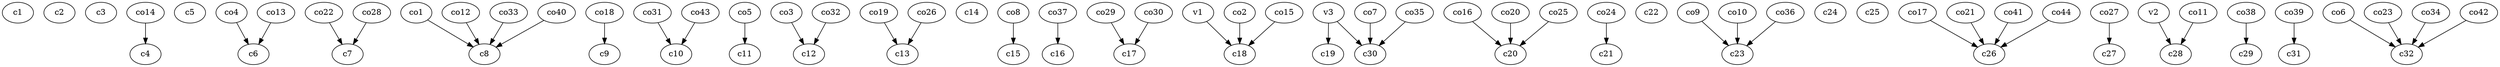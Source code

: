 strict digraph  {
c1;
c2;
c3;
c4;
c5;
c6;
c7;
c8;
c9;
c10;
c11;
c12;
c13;
c14;
c15;
c16;
c17;
c18;
c19;
c20;
c21;
c22;
c23;
c24;
c25;
c26;
c27;
c28;
c29;
c30;
c31;
c32;
v1;
v2;
v3;
co1;
co2;
co3;
co4;
co5;
co6;
co7;
co8;
co9;
co10;
co11;
co12;
co13;
co14;
co15;
co16;
co17;
co18;
co19;
co20;
co21;
co22;
co23;
co24;
co25;
co26;
co27;
co28;
co29;
co30;
co31;
co32;
co33;
co34;
co35;
co36;
co37;
co38;
co39;
co40;
co41;
co42;
co43;
co44;
v1 -> c18  [weight=1];
v2 -> c28  [weight=1];
v3 -> c30  [weight=1];
v3 -> c19  [weight=1];
co1 -> c8  [weight=1];
co2 -> c18  [weight=1];
co3 -> c12  [weight=1];
co4 -> c6  [weight=1];
co5 -> c11  [weight=1];
co6 -> c32  [weight=1];
co7 -> c30  [weight=1];
co8 -> c15  [weight=1];
co9 -> c23  [weight=1];
co10 -> c23  [weight=1];
co11 -> c28  [weight=1];
co12 -> c8  [weight=1];
co13 -> c6  [weight=1];
co14 -> c4  [weight=1];
co15 -> c18  [weight=1];
co16 -> c20  [weight=1];
co17 -> c26  [weight=1];
co18 -> c9  [weight=1];
co19 -> c13  [weight=1];
co20 -> c20  [weight=1];
co21 -> c26  [weight=1];
co22 -> c7  [weight=1];
co23 -> c32  [weight=1];
co24 -> c21  [weight=1];
co25 -> c20  [weight=1];
co26 -> c13  [weight=1];
co27 -> c27  [weight=1];
co28 -> c7  [weight=1];
co29 -> c17  [weight=1];
co30 -> c17  [weight=1];
co31 -> c10  [weight=1];
co32 -> c12  [weight=1];
co33 -> c8  [weight=1];
co34 -> c32  [weight=1];
co35 -> c30  [weight=1];
co36 -> c23  [weight=1];
co37 -> c16  [weight=1];
co38 -> c29  [weight=1];
co39 -> c31  [weight=1];
co40 -> c8  [weight=1];
co41 -> c26  [weight=1];
co42 -> c32  [weight=1];
co43 -> c10  [weight=1];
co44 -> c26  [weight=1];
}
